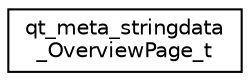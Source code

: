 digraph "Graphical Class Hierarchy"
{
 // LATEX_PDF_SIZE
  edge [fontname="Helvetica",fontsize="10",labelfontname="Helvetica",labelfontsize="10"];
  node [fontname="Helvetica",fontsize="10",shape=record];
  rankdir="LR";
  Node0 [label="qt_meta_stringdata\l_OverviewPage_t",height=0.2,width=0.4,color="black", fillcolor="white", style="filled",URL="$structqt__meta__stringdata___overview_page__t.html",tooltip=" "];
}
